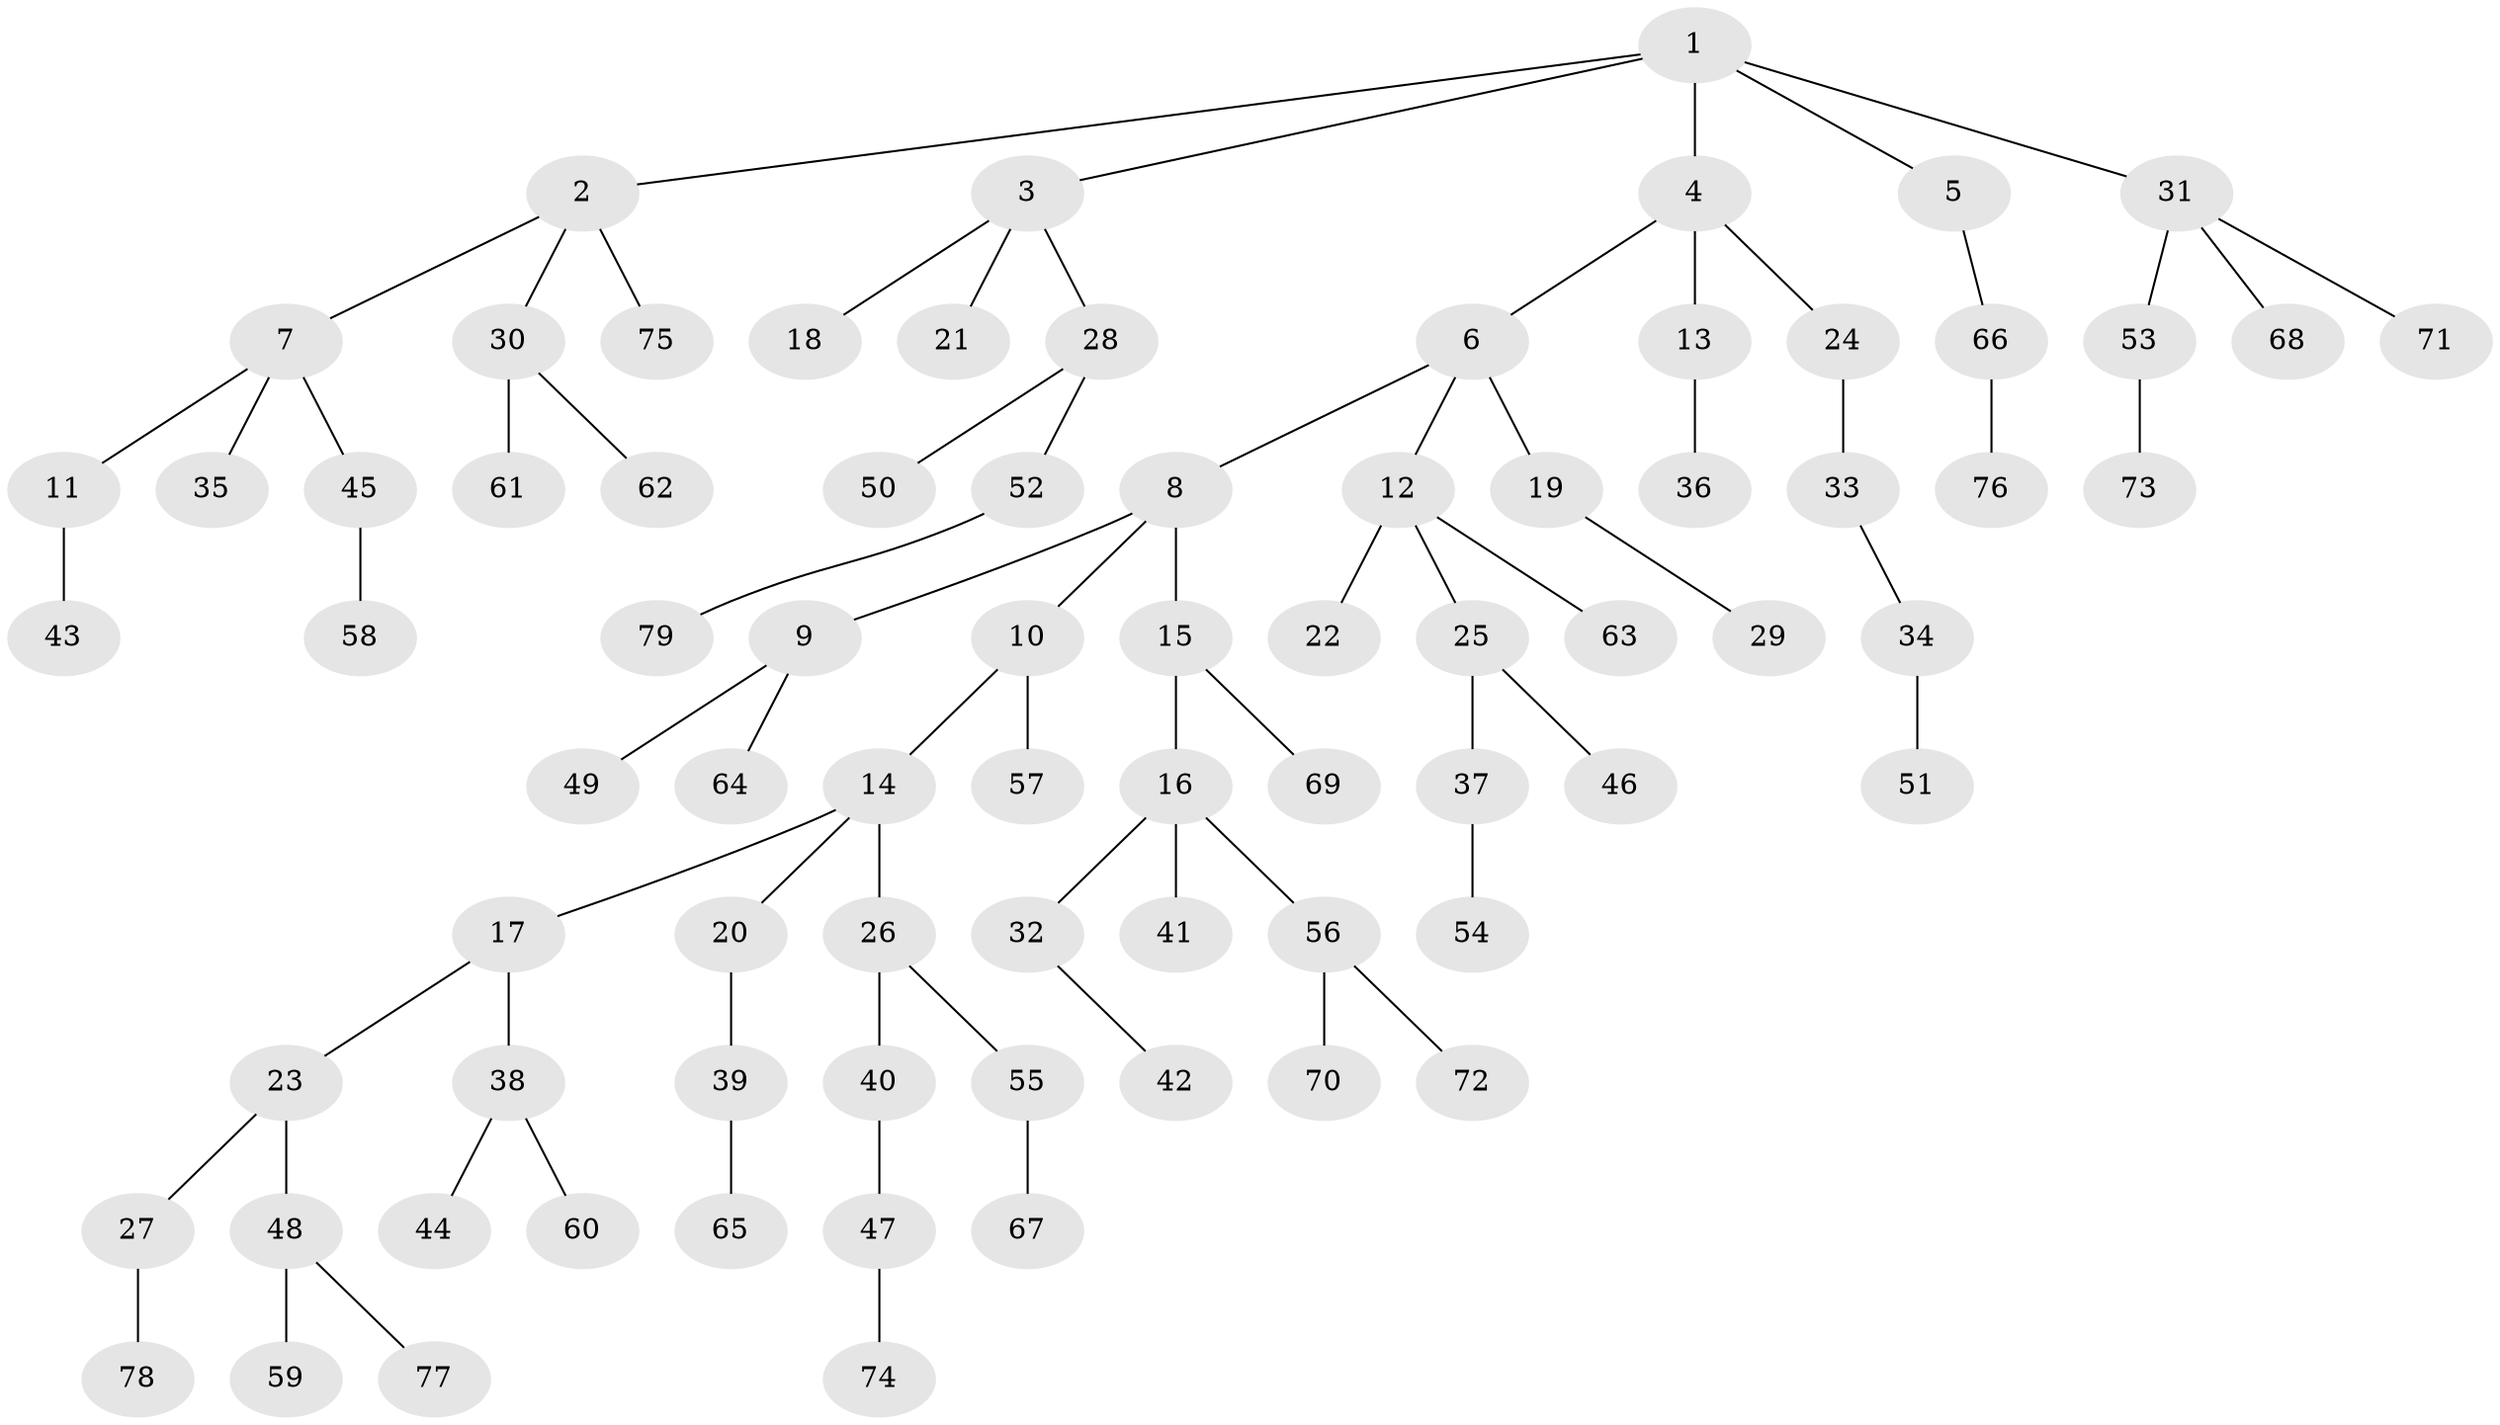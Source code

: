 // Generated by graph-tools (version 1.1) at 2025/50/03/09/25 03:50:22]
// undirected, 79 vertices, 78 edges
graph export_dot {
graph [start="1"]
  node [color=gray90,style=filled];
  1;
  2;
  3;
  4;
  5;
  6;
  7;
  8;
  9;
  10;
  11;
  12;
  13;
  14;
  15;
  16;
  17;
  18;
  19;
  20;
  21;
  22;
  23;
  24;
  25;
  26;
  27;
  28;
  29;
  30;
  31;
  32;
  33;
  34;
  35;
  36;
  37;
  38;
  39;
  40;
  41;
  42;
  43;
  44;
  45;
  46;
  47;
  48;
  49;
  50;
  51;
  52;
  53;
  54;
  55;
  56;
  57;
  58;
  59;
  60;
  61;
  62;
  63;
  64;
  65;
  66;
  67;
  68;
  69;
  70;
  71;
  72;
  73;
  74;
  75;
  76;
  77;
  78;
  79;
  1 -- 2;
  1 -- 3;
  1 -- 4;
  1 -- 5;
  1 -- 31;
  2 -- 7;
  2 -- 30;
  2 -- 75;
  3 -- 18;
  3 -- 21;
  3 -- 28;
  4 -- 6;
  4 -- 13;
  4 -- 24;
  5 -- 66;
  6 -- 8;
  6 -- 12;
  6 -- 19;
  7 -- 11;
  7 -- 35;
  7 -- 45;
  8 -- 9;
  8 -- 10;
  8 -- 15;
  9 -- 49;
  9 -- 64;
  10 -- 14;
  10 -- 57;
  11 -- 43;
  12 -- 22;
  12 -- 25;
  12 -- 63;
  13 -- 36;
  14 -- 17;
  14 -- 20;
  14 -- 26;
  15 -- 16;
  15 -- 69;
  16 -- 32;
  16 -- 41;
  16 -- 56;
  17 -- 23;
  17 -- 38;
  19 -- 29;
  20 -- 39;
  23 -- 27;
  23 -- 48;
  24 -- 33;
  25 -- 37;
  25 -- 46;
  26 -- 40;
  26 -- 55;
  27 -- 78;
  28 -- 50;
  28 -- 52;
  30 -- 61;
  30 -- 62;
  31 -- 53;
  31 -- 68;
  31 -- 71;
  32 -- 42;
  33 -- 34;
  34 -- 51;
  37 -- 54;
  38 -- 44;
  38 -- 60;
  39 -- 65;
  40 -- 47;
  45 -- 58;
  47 -- 74;
  48 -- 59;
  48 -- 77;
  52 -- 79;
  53 -- 73;
  55 -- 67;
  56 -- 70;
  56 -- 72;
  66 -- 76;
}
